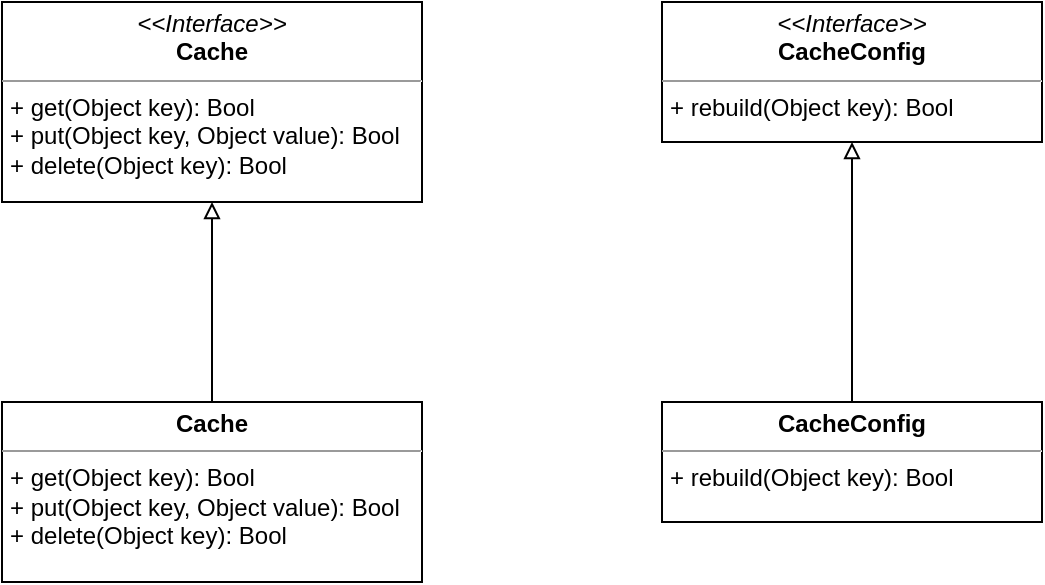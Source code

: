 <mxfile version="13.8.8" type="github"><diagram name="Page-1" id="c4acf3e9-155e-7222-9cf6-157b1a14988f"><mxGraphModel dx="1102" dy="592" grid="1" gridSize="10" guides="1" tooltips="1" connect="1" arrows="1" fold="1" page="1" pageScale="1" pageWidth="850" pageHeight="1100" background="#ffffff" math="0" shadow="0"><root><mxCell id="0"/><mxCell id="1" parent="0"/><mxCell id="nHhAEcmMROQZA-DBZNJ7-13" value="&lt;p style=&quot;margin: 0px ; margin-top: 4px ; text-align: center&quot;&gt;&lt;i&gt;&amp;lt;&amp;lt;Interface&amp;gt;&amp;gt;&lt;/i&gt;&lt;br&gt;&lt;b&gt;Cache&lt;/b&gt;&lt;br&gt;&lt;/p&gt;&lt;hr size=&quot;1&quot;&gt;&lt;p style=&quot;margin: 0px ; margin-left: 4px&quot;&gt;+ get(Object key): Bool&lt;br&gt;+ put(Object key, Object value): Bool&lt;/p&gt;&lt;p style=&quot;margin: 0px ; margin-left: 4px&quot;&gt;+ delete(Object key): Bool&lt;br&gt;&lt;/p&gt;" style="verticalAlign=top;align=left;overflow=fill;fontSize=12;fontFamily=Helvetica;html=1;" vertex="1" parent="1"><mxGeometry x="150" y="80" width="210" height="100" as="geometry"/></mxCell><mxCell id="nHhAEcmMROQZA-DBZNJ7-14" value="&lt;p style=&quot;margin: 0px ; margin-top: 4px ; text-align: center&quot;&gt;&lt;i&gt;&amp;lt;&amp;lt;Interface&amp;gt;&amp;gt;&lt;/i&gt;&lt;br&gt;&lt;b&gt;CacheConfig&lt;/b&gt;&lt;/p&gt;&lt;hr size=&quot;1&quot;&gt;&lt;p style=&quot;margin: 0px ; margin-left: 4px&quot;&gt;+ rebuild(Object key): Bool&lt;br&gt;&lt;/p&gt;" style="verticalAlign=top;align=left;overflow=fill;fontSize=12;fontFamily=Helvetica;html=1;" vertex="1" parent="1"><mxGeometry x="480" y="80" width="190" height="70" as="geometry"/></mxCell><mxCell id="nHhAEcmMROQZA-DBZNJ7-21" style="edgeStyle=orthogonalEdgeStyle;rounded=0;orthogonalLoop=1;jettySize=auto;html=1;exitX=0.5;exitY=0;exitDx=0;exitDy=0;entryX=0.5;entryY=1;entryDx=0;entryDy=0;endArrow=block;endFill=0;" edge="1" parent="1" source="nHhAEcmMROQZA-DBZNJ7-19" target="nHhAEcmMROQZA-DBZNJ7-13"><mxGeometry relative="1" as="geometry"/></mxCell><mxCell id="nHhAEcmMROQZA-DBZNJ7-19" value="&lt;p style=&quot;margin: 0px ; margin-top: 4px ; text-align: center&quot;&gt;&lt;b&gt;Cache&lt;/b&gt;&lt;/p&gt;&lt;hr size=&quot;1&quot;&gt;&lt;p style=&quot;margin: 0px 0px 0px 4px&quot;&gt;+ get(Object key): Bool&lt;br&gt;+ put(Object key, Object value): Bool&lt;/p&gt;&lt;p style=&quot;margin: 0px 0px 0px 4px&quot;&gt;+ delete(Object key): Bool&lt;/p&gt;" style="verticalAlign=top;align=left;overflow=fill;fontSize=12;fontFamily=Helvetica;html=1;" vertex="1" parent="1"><mxGeometry x="150" y="280" width="210" height="90" as="geometry"/></mxCell><mxCell id="nHhAEcmMROQZA-DBZNJ7-22" style="edgeStyle=orthogonalEdgeStyle;rounded=0;orthogonalLoop=1;jettySize=auto;html=1;exitX=0.5;exitY=0;exitDx=0;exitDy=0;entryX=0.5;entryY=1;entryDx=0;entryDy=0;endArrow=block;endFill=0;" edge="1" parent="1" source="nHhAEcmMROQZA-DBZNJ7-20" target="nHhAEcmMROQZA-DBZNJ7-14"><mxGeometry relative="1" as="geometry"/></mxCell><mxCell id="nHhAEcmMROQZA-DBZNJ7-20" value="&lt;p style=&quot;margin: 0px ; margin-top: 4px ; text-align: center&quot;&gt;&lt;b&gt;CacheConfig&lt;/b&gt;&lt;/p&gt;&lt;hr size=&quot;1&quot;&gt;&lt;p style=&quot;margin: 0px 0px 0px 4px&quot;&gt;+ rebuild(Object key): Bool&lt;br&gt;&lt;br&gt;&lt;/p&gt;" style="verticalAlign=top;align=left;overflow=fill;fontSize=12;fontFamily=Helvetica;html=1;" vertex="1" parent="1"><mxGeometry x="480" y="280" width="190" height="60" as="geometry"/></mxCell></root></mxGraphModel></diagram></mxfile>